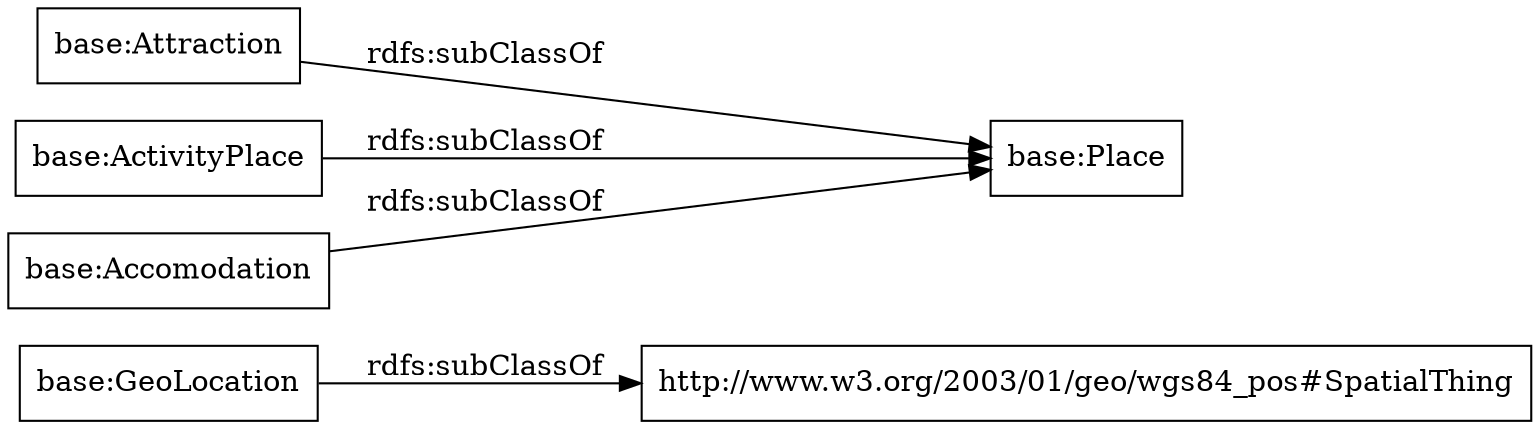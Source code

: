 digraph ar2dtool_diagram { 
rankdir=LR;
size="1000"
node [shape = rectangle, color="black"]; "http://www.w3.org/2003/01/geo/wgs84_pos#SpatialThing" "base:Place" "base:GeoLocation" "base:Attraction" "base:ActivityPlace" "base:Accomodation" ; /*classes style*/
	"base:Attraction" -> "base:Place" [ label = "rdfs:subClassOf" ];
	"base:ActivityPlace" -> "base:Place" [ label = "rdfs:subClassOf" ];
	"base:Accomodation" -> "base:Place" [ label = "rdfs:subClassOf" ];
	"base:GeoLocation" -> "http://www.w3.org/2003/01/geo/wgs84_pos#SpatialThing" [ label = "rdfs:subClassOf" ];

}
